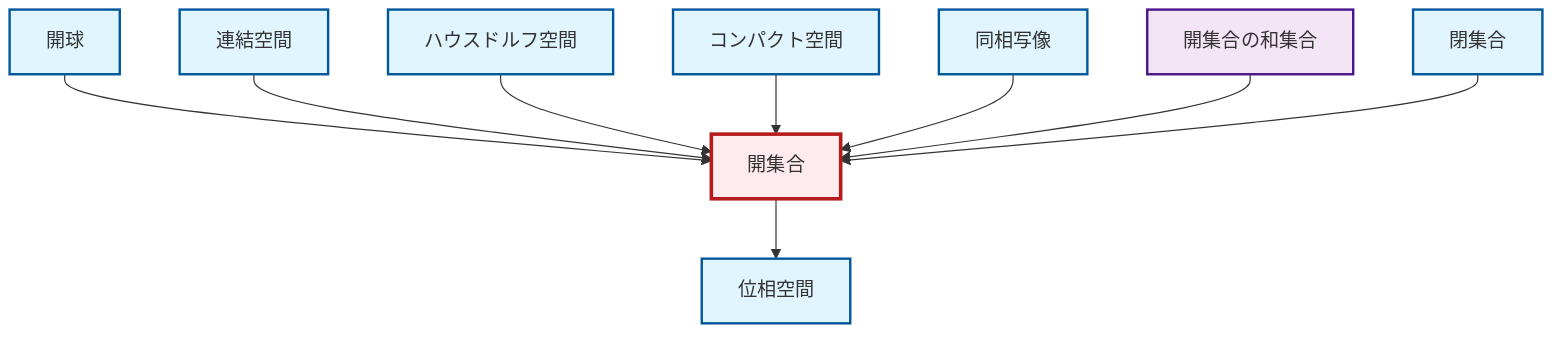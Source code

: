 graph TD
    classDef definition fill:#e1f5fe,stroke:#01579b,stroke-width:2px
    classDef theorem fill:#f3e5f5,stroke:#4a148c,stroke-width:2px
    classDef axiom fill:#fff3e0,stroke:#e65100,stroke-width:2px
    classDef example fill:#e8f5e9,stroke:#1b5e20,stroke-width:2px
    classDef current fill:#ffebee,stroke:#b71c1c,stroke-width:3px
    def-closed-set["閉集合"]:::definition
    thm-union-open-sets["開集合の和集合"]:::theorem
    def-open-set["開集合"]:::definition
    def-compact["コンパクト空間"]:::definition
    def-homeomorphism["同相写像"]:::definition
    def-topological-space["位相空間"]:::definition
    def-hausdorff["ハウスドルフ空間"]:::definition
    def-open-ball["開球"]:::definition
    def-connected["連結空間"]:::definition
    def-open-ball --> def-open-set
    def-connected --> def-open-set
    def-hausdorff --> def-open-set
    def-open-set --> def-topological-space
    def-compact --> def-open-set
    def-homeomorphism --> def-open-set
    thm-union-open-sets --> def-open-set
    def-closed-set --> def-open-set
    class def-open-set current